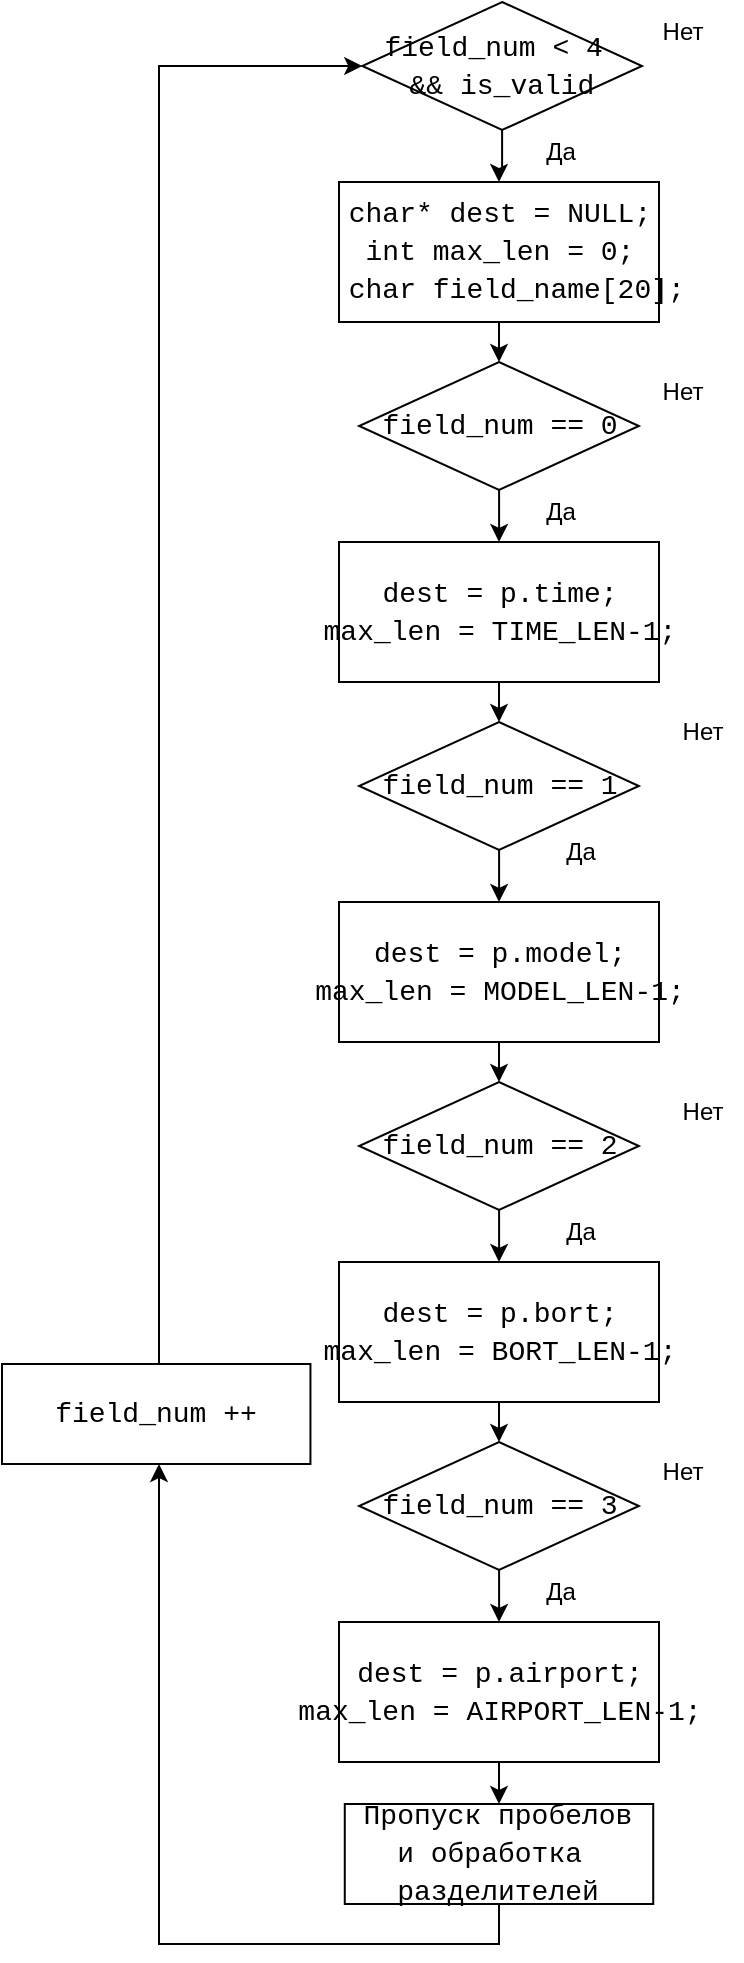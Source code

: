 <mxfile version="27.0.8">
  <diagram name="Страница — 1" id="YpVK3klgt3aUsxTVvjjX">
    <mxGraphModel dx="793" dy="795" grid="1" gridSize="10" guides="1" tooltips="1" connect="1" arrows="1" fold="1" page="1" pageScale="1" pageWidth="827" pageHeight="1169" math="0" shadow="0">
      <root>
        <mxCell id="0" />
        <mxCell id="1" parent="0" />
        <mxCell id="qBJlmdPtEVBBzO3PNfG6-1" style="edgeStyle=orthogonalEdgeStyle;rounded=0;orthogonalLoop=1;jettySize=auto;html=1;entryX=0.5;entryY=0;entryDx=0;entryDy=0;" edge="1" parent="1" source="qBJlmdPtEVBBzO3PNfG6-2" target="qBJlmdPtEVBBzO3PNfG6-7">
          <mxGeometry relative="1" as="geometry" />
        </mxCell>
        <mxCell id="qBJlmdPtEVBBzO3PNfG6-2" value="&lt;div style=&quot;font-family: Consolas, &amp;quot;Courier New&amp;quot;, monospace; font-size: 14px; line-height: 19px; white-space: pre;&quot;&gt;&lt;span style=&quot;color: light-dark(rgb(0, 0, 0), rgb(237, 237, 237)); background-color: transparent;&quot;&gt;field_num &amp;lt; 4 &lt;/span&gt;&lt;/div&gt;&lt;div style=&quot;font-family: Consolas, &amp;quot;Courier New&amp;quot;, monospace; font-size: 14px; line-height: 19px; white-space: pre;&quot;&gt;&lt;span&gt;&lt;font style=&quot;color: rgb(0, 0, 0);&quot;&gt;&amp;amp;&amp;amp; is_valid&lt;/font&gt;&lt;/span&gt;&lt;/div&gt;" style="rhombus;whiteSpace=wrap;html=1;" vertex="1" parent="1">
          <mxGeometry x="490.12" y="100" width="139.88" height="64" as="geometry" />
        </mxCell>
        <mxCell id="qBJlmdPtEVBBzO3PNfG6-3" value="&lt;div style=&quot;font-family: Consolas, &amp;quot;Courier New&amp;quot;, monospace; line-height: 19px; white-space: pre;&quot;&gt;&lt;div style=&quot;&quot;&gt;&lt;div style=&quot;line-height: 19px;&quot;&gt;&lt;div style=&quot;&quot;&gt;field_num++&lt;/div&gt;&lt;/div&gt;&lt;/div&gt;&lt;/div&gt;" style="whiteSpace=wrap;html=1;fontSize=14;fontFamily=Consolas;rounded=1;arcSize=0;" vertex="1" parent="1">
          <mxGeometry x="491.75" y="560" width="125" height="40" as="geometry" />
        </mxCell>
        <mxCell id="qBJlmdPtEVBBzO3PNfG6-4" value="Да" style="text;html=1;align=center;verticalAlign=middle;resizable=0;points=[];autosize=1;strokeColor=none;fillColor=none;" vertex="1" parent="1">
          <mxGeometry x="568.5" y="160" width="40" height="30" as="geometry" />
        </mxCell>
        <mxCell id="qBJlmdPtEVBBzO3PNfG6-5" value="Нет" style="text;html=1;align=center;verticalAlign=middle;resizable=0;points=[];autosize=1;strokeColor=none;fillColor=none;" vertex="1" parent="1">
          <mxGeometry x="630.0" y="100" width="40" height="30" as="geometry" />
        </mxCell>
        <mxCell id="qBJlmdPtEVBBzO3PNfG6-6" style="edgeStyle=orthogonalEdgeStyle;rounded=0;orthogonalLoop=1;jettySize=auto;html=1;" edge="1" parent="1" source="qBJlmdPtEVBBzO3PNfG6-7" target="qBJlmdPtEVBBzO3PNfG6-9">
          <mxGeometry relative="1" as="geometry" />
        </mxCell>
        <mxCell id="qBJlmdPtEVBBzO3PNfG6-7" value="&lt;div style=&quot;font-family: Consolas, &amp;quot;Courier New&amp;quot;, monospace; line-height: 19px; white-space: pre;&quot;&gt;&lt;div style=&quot;&quot;&gt;&lt;div style=&quot;line-height: 19px;&quot;&gt;&lt;div style=&quot;&quot;&gt;&lt;div style=&quot;line-height: 19px;&quot;&gt;&lt;div style=&quot;&quot;&gt;&lt;span&gt;&lt;font style=&quot;color: rgb(0, 0, 0);&quot;&gt;char* dest = NULL;&lt;/font&gt;&lt;/span&gt;&lt;/div&gt;&lt;div style=&quot;&quot;&gt;&lt;span style=&quot;color: light-dark(rgb(0, 0, 0), rgb(237, 237, 237)); background-color: transparent;&quot;&gt;int max_len = 0;&lt;/span&gt;&lt;/div&gt;&lt;div style=&quot;&quot;&gt;&lt;span&gt;&lt;font style=&quot;color: rgb(0, 0, 0);&quot;&gt;  char field_name[20];&lt;/font&gt;&lt;/span&gt;&lt;/div&gt;&lt;/div&gt;&lt;/div&gt;&lt;/div&gt;&lt;/div&gt;&lt;/div&gt;" style="whiteSpace=wrap;html=1;fontSize=14;fontFamily=Consolas;rounded=1;arcSize=0;" vertex="1" parent="1">
          <mxGeometry x="478.5" y="190" width="160" height="70" as="geometry" />
        </mxCell>
        <mxCell id="qBJlmdPtEVBBzO3PNfG6-8" style="edgeStyle=orthogonalEdgeStyle;rounded=0;orthogonalLoop=1;jettySize=auto;html=1;entryX=0.5;entryY=0;entryDx=0;entryDy=0;" edge="1" parent="1" source="qBJlmdPtEVBBzO3PNfG6-9" target="qBJlmdPtEVBBzO3PNfG6-11">
          <mxGeometry relative="1" as="geometry">
            <mxPoint x="718.5" y="320" as="targetPoint" />
          </mxGeometry>
        </mxCell>
        <mxCell id="qBJlmdPtEVBBzO3PNfG6-9" value="&lt;div style=&quot;font-family: Consolas, &amp;quot;Courier New&amp;quot;, monospace; font-size: 14px; line-height: 19px; white-space: pre;&quot;&gt;&lt;div style=&quot;line-height: 19px;&quot;&gt;&lt;span&gt;&lt;font style=&quot;color: rgb(0, 0, 0);&quot;&gt;field_num == 0&lt;/font&gt;&lt;/span&gt;&lt;/div&gt;&lt;/div&gt;" style="rhombus;whiteSpace=wrap;html=1;" vertex="1" parent="1">
          <mxGeometry x="488.56" y="280" width="139.88" height="64" as="geometry" />
        </mxCell>
        <mxCell id="qBJlmdPtEVBBzO3PNfG6-10" style="edgeStyle=orthogonalEdgeStyle;rounded=0;orthogonalLoop=1;jettySize=auto;html=1;" edge="1" parent="1" source="qBJlmdPtEVBBzO3PNfG6-11" target="qBJlmdPtEVBBzO3PNfG6-13">
          <mxGeometry relative="1" as="geometry" />
        </mxCell>
        <mxCell id="qBJlmdPtEVBBzO3PNfG6-11" value="&lt;div style=&quot;font-family: Consolas, &amp;quot;Courier New&amp;quot;, monospace; line-height: 19px; white-space: pre;&quot;&gt;&lt;div style=&quot;&quot;&gt;&lt;div style=&quot;line-height: 19px;&quot;&gt;&lt;div style=&quot;&quot;&gt;&lt;div style=&quot;line-height: 19px;&quot;&gt;&lt;div style=&quot;&quot;&gt;&lt;div style=&quot;line-height: 19px;&quot;&gt;&lt;div style=&quot;&quot;&gt;&lt;span&gt;&lt;font style=&quot;color: rgb(0, 0, 0);&quot;&gt;dest = p.time;&lt;/font&gt;&lt;/span&gt;&lt;/div&gt;&lt;div style=&quot;&quot;&gt;&lt;span&gt;&lt;font style=&quot;color: rgb(0, 0, 0);&quot;&gt;max_len = TIME_LEN-1;&lt;/font&gt;&lt;/span&gt;&lt;/div&gt;&lt;/div&gt;&lt;/div&gt;&lt;/div&gt;&lt;/div&gt;&lt;/div&gt;&lt;/div&gt;&lt;/div&gt;" style="whiteSpace=wrap;html=1;fontSize=14;fontFamily=Consolas;rounded=1;arcSize=0;" vertex="1" parent="1">
          <mxGeometry x="478.5" y="370" width="160" height="70" as="geometry" />
        </mxCell>
        <mxCell id="qBJlmdPtEVBBzO3PNfG6-12" style="edgeStyle=orthogonalEdgeStyle;rounded=0;orthogonalLoop=1;jettySize=auto;html=1;entryX=0.5;entryY=0;entryDx=0;entryDy=0;" edge="1" parent="1" source="qBJlmdPtEVBBzO3PNfG6-13" target="qBJlmdPtEVBBzO3PNfG6-15">
          <mxGeometry relative="1" as="geometry">
            <mxPoint x="718.5" y="500" as="targetPoint" />
          </mxGeometry>
        </mxCell>
        <mxCell id="qBJlmdPtEVBBzO3PNfG6-13" value="&lt;div style=&quot;font-family: Consolas, &amp;quot;Courier New&amp;quot;, monospace; font-size: 14px; line-height: 19px; white-space: pre;&quot;&gt;&lt;div style=&quot;line-height: 19px;&quot;&gt;&lt;span&gt;&lt;font style=&quot;color: rgb(0, 0, 0);&quot;&gt;field_num == 1&lt;/font&gt;&lt;/span&gt;&lt;/div&gt;&lt;/div&gt;" style="rhombus;whiteSpace=wrap;html=1;" vertex="1" parent="1">
          <mxGeometry x="488.56" y="460" width="139.88" height="64" as="geometry" />
        </mxCell>
        <mxCell id="qBJlmdPtEVBBzO3PNfG6-14" style="edgeStyle=orthogonalEdgeStyle;rounded=0;orthogonalLoop=1;jettySize=auto;html=1;" edge="1" parent="1" source="qBJlmdPtEVBBzO3PNfG6-15" target="qBJlmdPtEVBBzO3PNfG6-17">
          <mxGeometry relative="1" as="geometry" />
        </mxCell>
        <mxCell id="qBJlmdPtEVBBzO3PNfG6-15" value="&lt;div style=&quot;font-family: Consolas, &amp;quot;Courier New&amp;quot;, monospace; line-height: 19px; white-space: pre;&quot;&gt;&lt;div style=&quot;&quot;&gt;&lt;div style=&quot;line-height: 19px;&quot;&gt;&lt;div style=&quot;&quot;&gt;&lt;div style=&quot;line-height: 19px;&quot;&gt;&lt;div style=&quot;&quot;&gt;&lt;div style=&quot;line-height: 19px;&quot;&gt;&lt;div style=&quot;&quot;&gt;&lt;span&gt;&lt;font style=&quot;color: rgb(0, 0, 0);&quot;&gt;dest = p.&lt;/font&gt;&lt;/span&gt;&lt;span&gt;&lt;font style=&quot;color: rgb(0, 0, 0);&quot;&gt;model&lt;/font&gt;&lt;/span&gt;&lt;span style=&quot;color: light-dark(rgb(0, 0, 0), rgb(237, 237, 237)); background-color: transparent;&quot;&gt;;&lt;/span&gt;&lt;br&gt;&lt;/div&gt;&lt;div style=&quot;&quot;&gt;&lt;span&gt;&lt;font style=&quot;color: rgb(0, 0, 0);&quot;&gt;max_len = &lt;/font&gt;&lt;/span&gt;&lt;span&gt;&lt;font style=&quot;color: rgb(0, 0, 0);&quot;&gt;MODEL_LEN&lt;/font&gt;&lt;/span&gt;&lt;span style=&quot;color: light-dark(rgb(0, 0, 0), rgb(237, 237, 237)); background-color: transparent;&quot;&gt;-1;&lt;/span&gt;&lt;br&gt;&lt;/div&gt;&lt;/div&gt;&lt;/div&gt;&lt;/div&gt;&lt;/div&gt;&lt;/div&gt;&lt;/div&gt;&lt;/div&gt;" style="whiteSpace=wrap;html=1;fontSize=14;fontFamily=Consolas;rounded=1;arcSize=0;" vertex="1" parent="1">
          <mxGeometry x="478.5" y="550" width="160" height="70" as="geometry" />
        </mxCell>
        <mxCell id="qBJlmdPtEVBBzO3PNfG6-16" style="edgeStyle=orthogonalEdgeStyle;rounded=0;orthogonalLoop=1;jettySize=auto;html=1;entryX=0.5;entryY=0;entryDx=0;entryDy=0;" edge="1" parent="1" source="qBJlmdPtEVBBzO3PNfG6-17" target="qBJlmdPtEVBBzO3PNfG6-19">
          <mxGeometry relative="1" as="geometry">
            <mxPoint x="718.5" y="680" as="targetPoint" />
          </mxGeometry>
        </mxCell>
        <mxCell id="qBJlmdPtEVBBzO3PNfG6-17" value="&lt;div style=&quot;font-family: Consolas, &amp;quot;Courier New&amp;quot;, monospace; font-size: 14px; line-height: 19px; white-space: pre;&quot;&gt;&lt;div style=&quot;line-height: 19px;&quot;&gt;&lt;span&gt;&lt;font style=&quot;color: rgb(0, 0, 0);&quot;&gt;field_num == 2&lt;/font&gt;&lt;/span&gt;&lt;/div&gt;&lt;/div&gt;" style="rhombus;whiteSpace=wrap;html=1;" vertex="1" parent="1">
          <mxGeometry x="488.56" y="640" width="139.88" height="64" as="geometry" />
        </mxCell>
        <mxCell id="qBJlmdPtEVBBzO3PNfG6-18" style="edgeStyle=orthogonalEdgeStyle;rounded=0;orthogonalLoop=1;jettySize=auto;html=1;" edge="1" parent="1" source="qBJlmdPtEVBBzO3PNfG6-19" target="qBJlmdPtEVBBzO3PNfG6-21">
          <mxGeometry relative="1" as="geometry" />
        </mxCell>
        <mxCell id="qBJlmdPtEVBBzO3PNfG6-19" value="&lt;div style=&quot;font-family: Consolas, &amp;quot;Courier New&amp;quot;, monospace; line-height: 19px; white-space: pre;&quot;&gt;&lt;div style=&quot;&quot;&gt;&lt;div style=&quot;line-height: 19px;&quot;&gt;&lt;div style=&quot;&quot;&gt;&lt;div style=&quot;line-height: 19px;&quot;&gt;&lt;div style=&quot;&quot;&gt;&lt;div style=&quot;line-height: 19px;&quot;&gt;&lt;div style=&quot;&quot;&gt;&lt;span&gt;&lt;font style=&quot;color: rgb(0, 0, 0);&quot;&gt;dest = p.&lt;/font&gt;&lt;/span&gt;&lt;font style=&quot;color: rgb(0, 0, 0);&quot;&gt;bort&lt;/font&gt;&lt;span style=&quot;color: light-dark(rgb(0, 0, 0), rgb(237, 237, 237)); background-color: transparent;&quot;&gt;;&lt;/span&gt;&lt;br&gt;&lt;/div&gt;&lt;div style=&quot;&quot;&gt;&lt;span&gt;&lt;font style=&quot;color: rgb(0, 0, 0);&quot;&gt;max_len = &lt;/font&gt;&lt;/span&gt;&lt;font style=&quot;color: rgb(0, 0, 0);&quot;&gt;BORT_LEN&lt;/font&gt;&lt;span style=&quot;color: light-dark(rgb(0, 0, 0), rgb(237, 237, 237)); background-color: transparent;&quot;&gt;-1;&lt;/span&gt;&lt;br&gt;&lt;/div&gt;&lt;/div&gt;&lt;/div&gt;&lt;/div&gt;&lt;/div&gt;&lt;/div&gt;&lt;/div&gt;&lt;/div&gt;" style="whiteSpace=wrap;html=1;fontSize=14;fontFamily=Consolas;rounded=1;arcSize=0;" vertex="1" parent="1">
          <mxGeometry x="478.5" y="730" width="160" height="70" as="geometry" />
        </mxCell>
        <mxCell id="qBJlmdPtEVBBzO3PNfG6-20" style="edgeStyle=orthogonalEdgeStyle;rounded=0;orthogonalLoop=1;jettySize=auto;html=1;entryX=0.5;entryY=0;entryDx=0;entryDy=0;" edge="1" parent="1" source="qBJlmdPtEVBBzO3PNfG6-21" target="qBJlmdPtEVBBzO3PNfG6-23">
          <mxGeometry relative="1" as="geometry">
            <mxPoint x="718.5" y="860" as="targetPoint" />
          </mxGeometry>
        </mxCell>
        <mxCell id="qBJlmdPtEVBBzO3PNfG6-21" value="&lt;div style=&quot;font-family: Consolas, &amp;quot;Courier New&amp;quot;, monospace; font-size: 14px; line-height: 19px; white-space: pre;&quot;&gt;&lt;div style=&quot;line-height: 19px;&quot;&gt;&lt;span&gt;&lt;font style=&quot;color: rgb(0, 0, 0);&quot;&gt;field_num == 3&lt;/font&gt;&lt;/span&gt;&lt;/div&gt;&lt;/div&gt;" style="rhombus;whiteSpace=wrap;html=1;" vertex="1" parent="1">
          <mxGeometry x="488.56" y="820" width="139.88" height="64" as="geometry" />
        </mxCell>
        <mxCell id="qBJlmdPtEVBBzO3PNfG6-22" style="edgeStyle=orthogonalEdgeStyle;rounded=0;orthogonalLoop=1;jettySize=auto;html=1;" edge="1" parent="1" source="qBJlmdPtEVBBzO3PNfG6-23" target="qBJlmdPtEVBBzO3PNfG6-33">
          <mxGeometry relative="1" as="geometry" />
        </mxCell>
        <mxCell id="qBJlmdPtEVBBzO3PNfG6-23" value="&lt;div style=&quot;font-family: Consolas, &amp;quot;Courier New&amp;quot;, monospace; line-height: 19px; white-space: pre;&quot;&gt;&lt;div style=&quot;&quot;&gt;&lt;div style=&quot;line-height: 19px;&quot;&gt;&lt;div style=&quot;&quot;&gt;&lt;div style=&quot;line-height: 19px;&quot;&gt;&lt;div style=&quot;&quot;&gt;&lt;div style=&quot;line-height: 19px;&quot;&gt;&lt;div style=&quot;&quot;&gt;&lt;span&gt;&lt;font style=&quot;color: rgb(0, 0, 0);&quot;&gt;dest = p.&lt;/font&gt;&lt;/span&gt;&lt;span&gt;&lt;font style=&quot;color: rgb(0, 0, 0);&quot;&gt;airport&lt;/font&gt;&lt;/span&gt;&lt;span style=&quot;color: light-dark(rgb(0, 0, 0), rgb(237, 237, 237)); background-color: transparent;&quot;&gt;;&lt;/span&gt;&lt;br&gt;&lt;/div&gt;&lt;div style=&quot;&quot;&gt;&lt;span&gt;&lt;font style=&quot;color: rgb(0, 0, 0);&quot;&gt;max_len = &lt;/font&gt;&lt;/span&gt;&lt;font style=&quot;color: rgb(0, 0, 0);&quot;&gt;AIRPORT_LEN&lt;/font&gt;&lt;span style=&quot;color: light-dark(rgb(0, 0, 0), rgb(237, 237, 237)); background-color: transparent;&quot;&gt;-1;&lt;/span&gt;&lt;br&gt;&lt;/div&gt;&lt;/div&gt;&lt;/div&gt;&lt;/div&gt;&lt;/div&gt;&lt;/div&gt;&lt;/div&gt;&lt;/div&gt;" style="whiteSpace=wrap;html=1;fontSize=14;fontFamily=Consolas;rounded=1;arcSize=0;" vertex="1" parent="1">
          <mxGeometry x="478.5" y="910" width="160" height="70" as="geometry" />
        </mxCell>
        <mxCell id="qBJlmdPtEVBBzO3PNfG6-24" value="Нет" style="text;html=1;align=center;verticalAlign=middle;resizable=0;points=[];autosize=1;strokeColor=none;fillColor=none;" vertex="1" parent="1">
          <mxGeometry x="630.0" y="280" width="40" height="30" as="geometry" />
        </mxCell>
        <mxCell id="qBJlmdPtEVBBzO3PNfG6-25" value="Да" style="text;html=1;align=center;verticalAlign=middle;resizable=0;points=[];autosize=1;strokeColor=none;fillColor=none;" vertex="1" parent="1">
          <mxGeometry x="568.5" y="340" width="40" height="30" as="geometry" />
        </mxCell>
        <mxCell id="qBJlmdPtEVBBzO3PNfG6-26" value="Нет" style="text;html=1;align=center;verticalAlign=middle;resizable=0;points=[];autosize=1;strokeColor=none;fillColor=none;" vertex="1" parent="1">
          <mxGeometry x="640.0" y="450" width="40" height="30" as="geometry" />
        </mxCell>
        <mxCell id="qBJlmdPtEVBBzO3PNfG6-27" value="Да" style="text;html=1;align=center;verticalAlign=middle;resizable=0;points=[];autosize=1;strokeColor=none;fillColor=none;" vertex="1" parent="1">
          <mxGeometry x="578.5" y="510" width="40" height="30" as="geometry" />
        </mxCell>
        <mxCell id="qBJlmdPtEVBBzO3PNfG6-28" value="Нет" style="text;html=1;align=center;verticalAlign=middle;resizable=0;points=[];autosize=1;strokeColor=none;fillColor=none;" vertex="1" parent="1">
          <mxGeometry x="640.0" y="640" width="40" height="30" as="geometry" />
        </mxCell>
        <mxCell id="qBJlmdPtEVBBzO3PNfG6-29" value="Да" style="text;html=1;align=center;verticalAlign=middle;resizable=0;points=[];autosize=1;strokeColor=none;fillColor=none;" vertex="1" parent="1">
          <mxGeometry x="578.5" y="700" width="40" height="30" as="geometry" />
        </mxCell>
        <mxCell id="qBJlmdPtEVBBzO3PNfG6-30" value="Нет" style="text;html=1;align=center;verticalAlign=middle;resizable=0;points=[];autosize=1;strokeColor=none;fillColor=none;" vertex="1" parent="1">
          <mxGeometry x="630.0" y="820" width="40" height="30" as="geometry" />
        </mxCell>
        <mxCell id="qBJlmdPtEVBBzO3PNfG6-31" value="Да" style="text;html=1;align=center;verticalAlign=middle;resizable=0;points=[];autosize=1;strokeColor=none;fillColor=none;" vertex="1" parent="1">
          <mxGeometry x="568.5" y="880" width="40" height="30" as="geometry" />
        </mxCell>
        <mxCell id="qBJlmdPtEVBBzO3PNfG6-32" style="edgeStyle=orthogonalEdgeStyle;rounded=0;orthogonalLoop=1;jettySize=auto;html=1;entryX=0;entryY=0.5;entryDx=0;entryDy=0;" edge="1" parent="1" source="qBJlmdPtEVBBzO3PNfG6-35" target="qBJlmdPtEVBBzO3PNfG6-2">
          <mxGeometry relative="1" as="geometry">
            <Array as="points">
              <mxPoint x="388.5" y="132" />
            </Array>
          </mxGeometry>
        </mxCell>
        <mxCell id="qBJlmdPtEVBBzO3PNfG6-33" value="&lt;div style=&quot;font-family: Consolas, &amp;quot;Courier New&amp;quot;, monospace; line-height: 19px; white-space: pre;&quot;&gt;&lt;div style=&quot;&quot;&gt;&lt;div style=&quot;line-height: 19px;&quot;&gt;&lt;div style=&quot;&quot;&gt;&lt;div style=&quot;line-height: 19px;&quot;&gt;&lt;div style=&quot;&quot;&gt;&lt;div style=&quot;line-height: 19px;&quot;&gt;&lt;div style=&quot;&quot;&gt;Пропуск пробелов&lt;/div&gt;&lt;div style=&quot;&quot;&gt;и обработка &lt;/div&gt;&lt;div style=&quot;&quot;&gt;разделителей&lt;/div&gt;&lt;/div&gt;&lt;/div&gt;&lt;/div&gt;&lt;/div&gt;&lt;/div&gt;&lt;/div&gt;&lt;/div&gt;" style="whiteSpace=wrap;html=1;fontSize=14;fontFamily=Consolas;rounded=1;arcSize=0;" vertex="1" parent="1">
          <mxGeometry x="481.39" y="1001" width="154.22" height="50" as="geometry" />
        </mxCell>
        <mxCell id="qBJlmdPtEVBBzO3PNfG6-34" value="" style="edgeStyle=orthogonalEdgeStyle;rounded=0;orthogonalLoop=1;jettySize=auto;html=1;" edge="1" parent="1" source="qBJlmdPtEVBBzO3PNfG6-33" target="qBJlmdPtEVBBzO3PNfG6-35">
          <mxGeometry relative="1" as="geometry">
            <mxPoint x="558.5" y="1051" as="sourcePoint" />
            <mxPoint x="490.5" y="132" as="targetPoint" />
            <Array as="points">
              <mxPoint x="558.5" y="1071" />
              <mxPoint x="388.5" y="1071" />
            </Array>
          </mxGeometry>
        </mxCell>
        <mxCell id="qBJlmdPtEVBBzO3PNfG6-35" value="&lt;div style=&quot;font-family: Consolas, &amp;quot;Courier New&amp;quot;, monospace; line-height: 19px; white-space: pre;&quot;&gt;&lt;div style=&quot;&quot;&gt;&lt;div style=&quot;line-height: 19px;&quot;&gt;&lt;div style=&quot;&quot;&gt;&lt;div style=&quot;line-height: 19px;&quot;&gt;&lt;div style=&quot;&quot;&gt;&lt;div style=&quot;line-height: 19px;&quot;&gt;&lt;div style=&quot;&quot;&gt;field_num ++&lt;/div&gt;&lt;/div&gt;&lt;/div&gt;&lt;/div&gt;&lt;/div&gt;&lt;/div&gt;&lt;/div&gt;&lt;/div&gt;" style="whiteSpace=wrap;html=1;fontSize=14;fontFamily=Consolas;rounded=1;arcSize=0;" vertex="1" parent="1">
          <mxGeometry x="310" y="781" width="154.22" height="50" as="geometry" />
        </mxCell>
      </root>
    </mxGraphModel>
  </diagram>
</mxfile>
